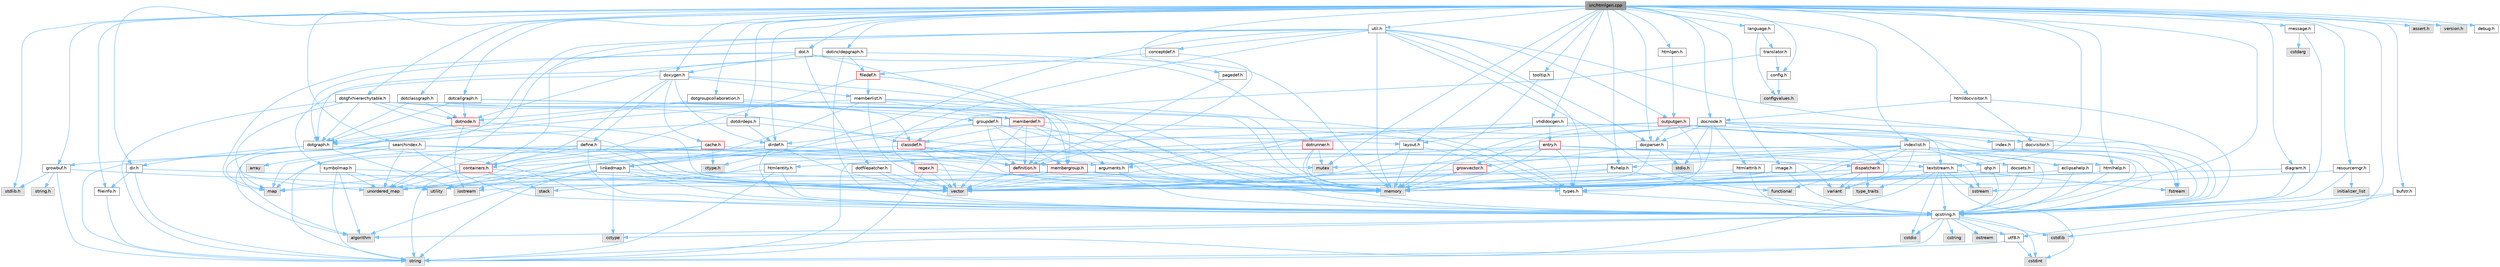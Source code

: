 digraph "src/htmlgen.cpp"
{
 // INTERACTIVE_SVG=YES
 // LATEX_PDF_SIZE
  bgcolor="transparent";
  edge [fontname=Helvetica,fontsize=10,labelfontname=Helvetica,labelfontsize=10];
  node [fontname=Helvetica,fontsize=10,shape=box,height=0.2,width=0.4];
  Node1 [label="src/htmlgen.cpp",height=0.2,width=0.4,color="gray40", fillcolor="grey60", style="filled", fontcolor="black",tooltip=" "];
  Node1 -> Node2 [color="steelblue1",style="solid"];
  Node2 [label="stdlib.h",height=0.2,width=0.4,color="grey60", fillcolor="#E0E0E0", style="filled",tooltip=" "];
  Node1 -> Node3 [color="steelblue1",style="solid"];
  Node3 [label="assert.h",height=0.2,width=0.4,color="grey60", fillcolor="#E0E0E0", style="filled",tooltip=" "];
  Node1 -> Node4 [color="steelblue1",style="solid"];
  Node4 [label="mutex",height=0.2,width=0.4,color="grey60", fillcolor="#E0E0E0", style="filled",tooltip=" "];
  Node1 -> Node5 [color="steelblue1",style="solid"];
  Node5 [label="sstream",height=0.2,width=0.4,color="grey60", fillcolor="#E0E0E0", style="filled",tooltip=" "];
  Node1 -> Node6 [color="steelblue1",style="solid"];
  Node6 [label="message.h",height=0.2,width=0.4,color="grey40", fillcolor="white", style="filled",URL="$d2/d0d/message_8h.html",tooltip=" "];
  Node6 -> Node7 [color="steelblue1",style="solid"];
  Node7 [label="cstdarg",height=0.2,width=0.4,color="grey60", fillcolor="#E0E0E0", style="filled",tooltip=" "];
  Node6 -> Node8 [color="steelblue1",style="solid"];
  Node8 [label="qcstring.h",height=0.2,width=0.4,color="grey40", fillcolor="white", style="filled",URL="$d7/d5c/qcstring_8h.html",tooltip=" "];
  Node8 -> Node9 [color="steelblue1",style="solid"];
  Node9 [label="string",height=0.2,width=0.4,color="grey60", fillcolor="#E0E0E0", style="filled",tooltip=" "];
  Node8 -> Node10 [color="steelblue1",style="solid"];
  Node10 [label="algorithm",height=0.2,width=0.4,color="grey60", fillcolor="#E0E0E0", style="filled",tooltip=" "];
  Node8 -> Node11 [color="steelblue1",style="solid"];
  Node11 [label="cctype",height=0.2,width=0.4,color="grey60", fillcolor="#E0E0E0", style="filled",tooltip=" "];
  Node8 -> Node12 [color="steelblue1",style="solid"];
  Node12 [label="cstring",height=0.2,width=0.4,color="grey60", fillcolor="#E0E0E0", style="filled",tooltip=" "];
  Node8 -> Node13 [color="steelblue1",style="solid"];
  Node13 [label="cstdio",height=0.2,width=0.4,color="grey60", fillcolor="#E0E0E0", style="filled",tooltip=" "];
  Node8 -> Node14 [color="steelblue1",style="solid"];
  Node14 [label="cstdlib",height=0.2,width=0.4,color="grey60", fillcolor="#E0E0E0", style="filled",tooltip=" "];
  Node8 -> Node15 [color="steelblue1",style="solid"];
  Node15 [label="cstdint",height=0.2,width=0.4,color="grey60", fillcolor="#E0E0E0", style="filled",tooltip=" "];
  Node8 -> Node16 [color="steelblue1",style="solid"];
  Node16 [label="ostream",height=0.2,width=0.4,color="grey60", fillcolor="#E0E0E0", style="filled",tooltip=" "];
  Node8 -> Node17 [color="steelblue1",style="solid"];
  Node17 [label="utf8.h",height=0.2,width=0.4,color="grey40", fillcolor="white", style="filled",URL="$db/d7c/utf8_8h.html",tooltip="Various UTF8 related helper functions."];
  Node17 -> Node15 [color="steelblue1",style="solid"];
  Node17 -> Node9 [color="steelblue1",style="solid"];
  Node1 -> Node18 [color="steelblue1",style="solid"];
  Node18 [label="htmlgen.h",height=0.2,width=0.4,color="grey40", fillcolor="white", style="filled",URL="$d8/d56/htmlgen_8h.html",tooltip=" "];
  Node18 -> Node19 [color="steelblue1",style="solid"];
  Node19 [label="outputgen.h",height=0.2,width=0.4,color="red", fillcolor="#FFF0F0", style="filled",URL="$df/d06/outputgen_8h.html",tooltip=" "];
  Node19 -> Node20 [color="steelblue1",style="solid"];
  Node20 [label="memory",height=0.2,width=0.4,color="grey60", fillcolor="#E0E0E0", style="filled",tooltip=" "];
  Node19 -> Node21 [color="steelblue1",style="solid"];
  Node21 [label="stack",height=0.2,width=0.4,color="grey60", fillcolor="#E0E0E0", style="filled",tooltip=" "];
  Node19 -> Node22 [color="steelblue1",style="solid"];
  Node22 [label="iostream",height=0.2,width=0.4,color="grey60", fillcolor="#E0E0E0", style="filled",tooltip=" "];
  Node19 -> Node23 [color="steelblue1",style="solid"];
  Node23 [label="fstream",height=0.2,width=0.4,color="grey60", fillcolor="#E0E0E0", style="filled",tooltip=" "];
  Node19 -> Node24 [color="steelblue1",style="solid"];
  Node24 [label="types.h",height=0.2,width=0.4,color="grey40", fillcolor="white", style="filled",URL="$d9/d49/types_8h.html",tooltip="This file contains a number of basic enums and types."];
  Node24 -> Node8 [color="steelblue1",style="solid"];
  Node19 -> Node25 [color="steelblue1",style="solid"];
  Node25 [label="index.h",height=0.2,width=0.4,color="grey40", fillcolor="white", style="filled",URL="$d1/db5/index_8h.html",tooltip=" "];
  Node25 -> Node8 [color="steelblue1",style="solid"];
  Node19 -> Node30 [color="steelblue1",style="solid"];
  Node30 [label="textstream.h",height=0.2,width=0.4,color="grey40", fillcolor="white", style="filled",URL="$d4/d7d/textstream_8h.html",tooltip=" "];
  Node30 -> Node9 [color="steelblue1",style="solid"];
  Node30 -> Node22 [color="steelblue1",style="solid"];
  Node30 -> Node5 [color="steelblue1",style="solid"];
  Node30 -> Node15 [color="steelblue1",style="solid"];
  Node30 -> Node13 [color="steelblue1",style="solid"];
  Node30 -> Node23 [color="steelblue1",style="solid"];
  Node30 -> Node31 [color="steelblue1",style="solid"];
  Node31 [label="type_traits",height=0.2,width=0.4,color="grey60", fillcolor="#E0E0E0", style="filled",tooltip=" "];
  Node30 -> Node8 [color="steelblue1",style="solid"];
  Node19 -> Node32 [color="steelblue1",style="solid"];
  Node32 [label="docparser.h",height=0.2,width=0.4,color="grey40", fillcolor="white", style="filled",URL="$de/d9c/docparser_8h.html",tooltip=" "];
  Node32 -> Node33 [color="steelblue1",style="solid"];
  Node33 [label="stdio.h",height=0.2,width=0.4,color="grey60", fillcolor="#E0E0E0", style="filled",tooltip=" "];
  Node32 -> Node20 [color="steelblue1",style="solid"];
  Node32 -> Node8 [color="steelblue1",style="solid"];
  Node32 -> Node34 [color="steelblue1",style="solid"];
  Node34 [label="growvector.h",height=0.2,width=0.4,color="red", fillcolor="#FFF0F0", style="filled",URL="$d7/d50/growvector_8h.html",tooltip=" "];
  Node34 -> Node29 [color="steelblue1",style="solid"];
  Node29 [label="vector",height=0.2,width=0.4,color="grey60", fillcolor="#E0E0E0", style="filled",tooltip=" "];
  Node34 -> Node20 [color="steelblue1",style="solid"];
  Node1 -> Node36 [color="steelblue1",style="solid"];
  Node36 [label="config.h",height=0.2,width=0.4,color="grey40", fillcolor="white", style="filled",URL="$db/d16/config_8h.html",tooltip=" "];
  Node36 -> Node37 [color="steelblue1",style="solid"];
  Node37 [label="configvalues.h",height=0.2,width=0.4,color="grey60", fillcolor="#E0E0E0", style="filled",tooltip=" "];
  Node1 -> Node38 [color="steelblue1",style="solid"];
  Node38 [label="util.h",height=0.2,width=0.4,color="grey40", fillcolor="white", style="filled",URL="$d8/d3c/util_8h.html",tooltip="A bunch of utility functions."];
  Node38 -> Node20 [color="steelblue1",style="solid"];
  Node38 -> Node27 [color="steelblue1",style="solid"];
  Node27 [label="unordered_map",height=0.2,width=0.4,color="grey60", fillcolor="#E0E0E0", style="filled",tooltip=" "];
  Node38 -> Node10 [color="steelblue1",style="solid"];
  Node38 -> Node39 [color="steelblue1",style="solid"];
  Node39 [label="functional",height=0.2,width=0.4,color="grey60", fillcolor="#E0E0E0", style="filled",tooltip=" "];
  Node38 -> Node23 [color="steelblue1",style="solid"];
  Node38 -> Node40 [color="steelblue1",style="solid"];
  Node40 [label="ctype.h",height=0.2,width=0.4,color="grey60", fillcolor="#E0E0E0", style="filled",tooltip=" "];
  Node38 -> Node24 [color="steelblue1",style="solid"];
  Node38 -> Node32 [color="steelblue1",style="solid"];
  Node38 -> Node41 [color="steelblue1",style="solid"];
  Node41 [label="containers.h",height=0.2,width=0.4,color="red", fillcolor="#FFF0F0", style="filled",URL="$d5/d75/containers_8h.html",tooltip=" "];
  Node41 -> Node29 [color="steelblue1",style="solid"];
  Node41 -> Node9 [color="steelblue1",style="solid"];
  Node41 -> Node43 [color="steelblue1",style="solid"];
  Node43 [label="map",height=0.2,width=0.4,color="grey60", fillcolor="#E0E0E0", style="filled",tooltip=" "];
  Node41 -> Node27 [color="steelblue1",style="solid"];
  Node41 -> Node21 [color="steelblue1",style="solid"];
  Node38 -> Node19 [color="steelblue1",style="solid"];
  Node38 -> Node45 [color="steelblue1",style="solid"];
  Node45 [label="regex.h",height=0.2,width=0.4,color="red", fillcolor="#FFF0F0", style="filled",URL="$d1/d21/regex_8h.html",tooltip=" "];
  Node45 -> Node20 [color="steelblue1",style="solid"];
  Node45 -> Node9 [color="steelblue1",style="solid"];
  Node45 -> Node29 [color="steelblue1",style="solid"];
  Node38 -> Node46 [color="steelblue1",style="solid"];
  Node46 [label="conceptdef.h",height=0.2,width=0.4,color="grey40", fillcolor="white", style="filled",URL="$da/df1/conceptdef_8h.html",tooltip=" "];
  Node46 -> Node47 [color="steelblue1",style="solid"];
  Node47 [label="definition.h",height=0.2,width=0.4,color="red", fillcolor="#FFF0F0", style="filled",URL="$df/da1/definition_8h.html",tooltip=" "];
  Node47 -> Node29 [color="steelblue1",style="solid"];
  Node47 -> Node24 [color="steelblue1",style="solid"];
  Node46 -> Node49 [color="steelblue1",style="solid"];
  Node49 [label="filedef.h",height=0.2,width=0.4,color="red", fillcolor="#FFF0F0", style="filled",URL="$d4/d3a/filedef_8h.html",tooltip=" "];
  Node49 -> Node47 [color="steelblue1",style="solid"];
  Node49 -> Node50 [color="steelblue1",style="solid"];
  Node50 [label="memberlist.h",height=0.2,width=0.4,color="grey40", fillcolor="white", style="filled",URL="$dd/d78/memberlist_8h.html",tooltip=" "];
  Node50 -> Node29 [color="steelblue1",style="solid"];
  Node50 -> Node10 [color="steelblue1",style="solid"];
  Node50 -> Node51 [color="steelblue1",style="solid"];
  Node51 [label="memberdef.h",height=0.2,width=0.4,color="red", fillcolor="#FFF0F0", style="filled",URL="$d4/d46/memberdef_8h.html",tooltip=" "];
  Node51 -> Node29 [color="steelblue1",style="solid"];
  Node51 -> Node20 [color="steelblue1",style="solid"];
  Node51 -> Node24 [color="steelblue1",style="solid"];
  Node51 -> Node47 [color="steelblue1",style="solid"];
  Node51 -> Node53 [color="steelblue1",style="solid"];
  Node53 [label="arguments.h",height=0.2,width=0.4,color="grey40", fillcolor="white", style="filled",URL="$df/d9b/arguments_8h.html",tooltip=" "];
  Node53 -> Node29 [color="steelblue1",style="solid"];
  Node53 -> Node8 [color="steelblue1",style="solid"];
  Node51 -> Node54 [color="steelblue1",style="solid"];
  Node54 [label="classdef.h",height=0.2,width=0.4,color="red", fillcolor="#FFF0F0", style="filled",URL="$d1/da6/classdef_8h.html",tooltip=" "];
  Node54 -> Node29 [color="steelblue1",style="solid"];
  Node54 -> Node41 [color="steelblue1",style="solid"];
  Node54 -> Node47 [color="steelblue1",style="solid"];
  Node54 -> Node53 [color="steelblue1",style="solid"];
  Node54 -> Node55 [color="steelblue1",style="solid"];
  Node55 [label="membergroup.h",height=0.2,width=0.4,color="red", fillcolor="#FFF0F0", style="filled",URL="$d9/d11/membergroup_8h.html",tooltip=" "];
  Node55 -> Node29 [color="steelblue1",style="solid"];
  Node55 -> Node43 [color="steelblue1",style="solid"];
  Node55 -> Node20 [color="steelblue1",style="solid"];
  Node55 -> Node24 [color="steelblue1",style="solid"];
  Node50 -> Node28 [color="steelblue1",style="solid"];
  Node28 [label="linkedmap.h",height=0.2,width=0.4,color="grey40", fillcolor="white", style="filled",URL="$da/de1/linkedmap_8h.html",tooltip=" "];
  Node28 -> Node27 [color="steelblue1",style="solid"];
  Node28 -> Node29 [color="steelblue1",style="solid"];
  Node28 -> Node20 [color="steelblue1",style="solid"];
  Node28 -> Node9 [color="steelblue1",style="solid"];
  Node28 -> Node10 [color="steelblue1",style="solid"];
  Node28 -> Node11 [color="steelblue1",style="solid"];
  Node28 -> Node8 [color="steelblue1",style="solid"];
  Node50 -> Node24 [color="steelblue1",style="solid"];
  Node50 -> Node55 [color="steelblue1",style="solid"];
  Node49 -> Node41 [color="steelblue1",style="solid"];
  Node1 -> Node56 [color="steelblue1",style="solid"];
  Node56 [label="doxygen.h",height=0.2,width=0.4,color="grey40", fillcolor="white", style="filled",URL="$d1/da1/doxygen_8h.html",tooltip=" "];
  Node56 -> Node41 [color="steelblue1",style="solid"];
  Node56 -> Node55 [color="steelblue1",style="solid"];
  Node56 -> Node57 [color="steelblue1",style="solid"];
  Node57 [label="dirdef.h",height=0.2,width=0.4,color="grey40", fillcolor="white", style="filled",URL="$d6/d15/dirdef_8h.html",tooltip=" "];
  Node57 -> Node29 [color="steelblue1",style="solid"];
  Node57 -> Node43 [color="steelblue1",style="solid"];
  Node57 -> Node8 [color="steelblue1",style="solid"];
  Node57 -> Node28 [color="steelblue1",style="solid"];
  Node57 -> Node47 [color="steelblue1",style="solid"];
  Node56 -> Node50 [color="steelblue1",style="solid"];
  Node56 -> Node58 [color="steelblue1",style="solid"];
  Node58 [label="define.h",height=0.2,width=0.4,color="grey40", fillcolor="white", style="filled",URL="$df/d67/define_8h.html",tooltip=" "];
  Node58 -> Node29 [color="steelblue1",style="solid"];
  Node58 -> Node20 [color="steelblue1",style="solid"];
  Node58 -> Node9 [color="steelblue1",style="solid"];
  Node58 -> Node27 [color="steelblue1",style="solid"];
  Node58 -> Node8 [color="steelblue1",style="solid"];
  Node58 -> Node41 [color="steelblue1",style="solid"];
  Node56 -> Node59 [color="steelblue1",style="solid"];
  Node59 [label="cache.h",height=0.2,width=0.4,color="red", fillcolor="#FFF0F0", style="filled",URL="$d3/d26/cache_8h.html",tooltip=" "];
  Node59 -> Node27 [color="steelblue1",style="solid"];
  Node59 -> Node4 [color="steelblue1",style="solid"];
  Node59 -> Node61 [color="steelblue1",style="solid"];
  Node61 [label="utility",height=0.2,width=0.4,color="grey60", fillcolor="#E0E0E0", style="filled",tooltip=" "];
  Node59 -> Node40 [color="steelblue1",style="solid"];
  Node56 -> Node62 [color="steelblue1",style="solid"];
  Node62 [label="symbolmap.h",height=0.2,width=0.4,color="grey40", fillcolor="white", style="filled",URL="$d7/ddd/symbolmap_8h.html",tooltip=" "];
  Node62 -> Node10 [color="steelblue1",style="solid"];
  Node62 -> Node27 [color="steelblue1",style="solid"];
  Node62 -> Node29 [color="steelblue1",style="solid"];
  Node62 -> Node9 [color="steelblue1",style="solid"];
  Node62 -> Node61 [color="steelblue1",style="solid"];
  Node1 -> Node63 [color="steelblue1",style="solid"];
  Node63 [label="diagram.h",height=0.2,width=0.4,color="grey40", fillcolor="white", style="filled",URL="$d9/d1b/diagram_8h.html",tooltip=" "];
  Node63 -> Node20 [color="steelblue1",style="solid"];
  Node63 -> Node8 [color="steelblue1",style="solid"];
  Node1 -> Node64 [color="steelblue1",style="solid"];
  Node64 [label="version.h",height=0.2,width=0.4,color="grey60", fillcolor="#E0E0E0", style="filled",tooltip=" "];
  Node1 -> Node65 [color="steelblue1",style="solid"];
  Node65 [label="dot.h",height=0.2,width=0.4,color="grey40", fillcolor="white", style="filled",URL="$d6/d4a/dot_8h.html",tooltip=" "];
  Node65 -> Node43 [color="steelblue1",style="solid"];
  Node65 -> Node8 [color="steelblue1",style="solid"];
  Node65 -> Node66 [color="steelblue1",style="solid"];
  Node66 [label="dotgraph.h",height=0.2,width=0.4,color="grey40", fillcolor="white", style="filled",URL="$d0/daa/dotgraph_8h.html",tooltip=" "];
  Node66 -> Node22 [color="steelblue1",style="solid"];
  Node66 -> Node43 [color="steelblue1",style="solid"];
  Node66 -> Node8 [color="steelblue1",style="solid"];
  Node66 -> Node67 [color="steelblue1",style="solid"];
  Node67 [label="dir.h",height=0.2,width=0.4,color="grey40", fillcolor="white", style="filled",URL="$df/d9c/dir_8h.html",tooltip=" "];
  Node67 -> Node9 [color="steelblue1",style="solid"];
  Node67 -> Node20 [color="steelblue1",style="solid"];
  Node67 -> Node68 [color="steelblue1",style="solid"];
  Node68 [label="fileinfo.h",height=0.2,width=0.4,color="grey40", fillcolor="white", style="filled",URL="$df/d45/fileinfo_8h.html",tooltip=" "];
  Node68 -> Node9 [color="steelblue1",style="solid"];
  Node65 -> Node69 [color="steelblue1",style="solid"];
  Node69 [label="dotfilepatcher.h",height=0.2,width=0.4,color="grey40", fillcolor="white", style="filled",URL="$d3/d38/dotfilepatcher_8h.html",tooltip=" "];
  Node69 -> Node29 [color="steelblue1",style="solid"];
  Node69 -> Node8 [color="steelblue1",style="solid"];
  Node65 -> Node70 [color="steelblue1",style="solid"];
  Node70 [label="dotrunner.h",height=0.2,width=0.4,color="red", fillcolor="#FFF0F0", style="filled",URL="$d2/dd1/dotrunner_8h.html",tooltip=" "];
  Node70 -> Node9 [color="steelblue1",style="solid"];
  Node70 -> Node4 [color="steelblue1",style="solid"];
  Node70 -> Node20 [color="steelblue1",style="solid"];
  Node70 -> Node8 [color="steelblue1",style="solid"];
  Node65 -> Node56 [color="steelblue1",style="solid"];
  Node1 -> Node74 [color="steelblue1",style="solid"];
  Node74 [label="dotcallgraph.h",height=0.2,width=0.4,color="grey40", fillcolor="white", style="filled",URL="$dc/dcf/dotcallgraph_8h.html",tooltip=" "];
  Node74 -> Node20 [color="steelblue1",style="solid"];
  Node74 -> Node75 [color="steelblue1",style="solid"];
  Node75 [label="dotnode.h",height=0.2,width=0.4,color="red", fillcolor="#FFF0F0", style="filled",URL="$d8/d3b/dotnode_8h.html",tooltip=" "];
  Node75 -> Node29 [color="steelblue1",style="solid"];
  Node75 -> Node43 [color="steelblue1",style="solid"];
  Node75 -> Node22 [color="steelblue1",style="solid"];
  Node75 -> Node66 [color="steelblue1",style="solid"];
  Node74 -> Node66 [color="steelblue1",style="solid"];
  Node74 -> Node51 [color="steelblue1",style="solid"];
  Node1 -> Node77 [color="steelblue1",style="solid"];
  Node77 [label="dotclassgraph.h",height=0.2,width=0.4,color="grey40", fillcolor="white", style="filled",URL="$d5/d04/dotclassgraph_8h.html",tooltip=" "];
  Node77 -> Node20 [color="steelblue1",style="solid"];
  Node77 -> Node54 [color="steelblue1",style="solid"];
  Node77 -> Node75 [color="steelblue1",style="solid"];
  Node77 -> Node66 [color="steelblue1",style="solid"];
  Node1 -> Node78 [color="steelblue1",style="solid"];
  Node78 [label="dotdirdeps.h",height=0.2,width=0.4,color="grey40", fillcolor="white", style="filled",URL="$d3/dcf/dotdirdeps_8h.html",tooltip=" "];
  Node78 -> Node20 [color="steelblue1",style="solid"];
  Node78 -> Node66 [color="steelblue1",style="solid"];
  Node78 -> Node57 [color="steelblue1",style="solid"];
  Node1 -> Node79 [color="steelblue1",style="solid"];
  Node79 [label="dotgfxhierarchytable.h",height=0.2,width=0.4,color="grey40", fillcolor="white", style="filled",URL="$d2/de7/dotgfxhierarchytable_8h.html",tooltip=" "];
  Node79 -> Node20 [color="steelblue1",style="solid"];
  Node79 -> Node9 [color="steelblue1",style="solid"];
  Node79 -> Node27 [color="steelblue1",style="solid"];
  Node79 -> Node29 [color="steelblue1",style="solid"];
  Node79 -> Node54 [color="steelblue1",style="solid"];
  Node79 -> Node66 [color="steelblue1",style="solid"];
  Node79 -> Node75 [color="steelblue1",style="solid"];
  Node1 -> Node80 [color="steelblue1",style="solid"];
  Node80 [label="dotgroupcollaboration.h",height=0.2,width=0.4,color="grey40", fillcolor="white", style="filled",URL="$d7/d99/dotgroupcollaboration_8h.html",tooltip=" "];
  Node80 -> Node20 [color="steelblue1",style="solid"];
  Node80 -> Node75 [color="steelblue1",style="solid"];
  Node80 -> Node66 [color="steelblue1",style="solid"];
  Node80 -> Node81 [color="steelblue1",style="solid"];
  Node81 [label="groupdef.h",height=0.2,width=0.4,color="grey40", fillcolor="white", style="filled",URL="$d1/de6/groupdef_8h.html",tooltip=" "];
  Node81 -> Node20 [color="steelblue1",style="solid"];
  Node81 -> Node47 [color="steelblue1",style="solid"];
  Node81 -> Node57 [color="steelblue1",style="solid"];
  Node81 -> Node82 [color="steelblue1",style="solid"];
  Node82 [label="layout.h",height=0.2,width=0.4,color="grey40", fillcolor="white", style="filled",URL="$db/d51/layout_8h.html",tooltip=" "];
  Node82 -> Node20 [color="steelblue1",style="solid"];
  Node82 -> Node29 [color="steelblue1",style="solid"];
  Node82 -> Node24 [color="steelblue1",style="solid"];
  Node81 -> Node55 [color="steelblue1",style="solid"];
  Node81 -> Node28 [color="steelblue1",style="solid"];
  Node1 -> Node83 [color="steelblue1",style="solid"];
  Node83 [label="dotincldepgraph.h",height=0.2,width=0.4,color="grey40", fillcolor="white", style="filled",URL="$dd/d8c/dotincldepgraph_8h.html",tooltip=" "];
  Node83 -> Node20 [color="steelblue1",style="solid"];
  Node83 -> Node8 [color="steelblue1",style="solid"];
  Node83 -> Node49 [color="steelblue1",style="solid"];
  Node83 -> Node75 [color="steelblue1",style="solid"];
  Node83 -> Node66 [color="steelblue1",style="solid"];
  Node1 -> Node84 [color="steelblue1",style="solid"];
  Node84 [label="language.h",height=0.2,width=0.4,color="grey40", fillcolor="white", style="filled",URL="$d8/dce/language_8h.html",tooltip=" "];
  Node84 -> Node85 [color="steelblue1",style="solid"];
  Node85 [label="translator.h",height=0.2,width=0.4,color="grey40", fillcolor="white", style="filled",URL="$d9/df1/translator_8h.html",tooltip=" "];
  Node85 -> Node54 [color="steelblue1",style="solid"];
  Node85 -> Node36 [color="steelblue1",style="solid"];
  Node84 -> Node37 [color="steelblue1",style="solid"];
  Node1 -> Node86 [color="steelblue1",style="solid"];
  Node86 [label="htmlhelp.h",height=0.2,width=0.4,color="grey40", fillcolor="white", style="filled",URL="$d8/dc3/htmlhelp_8h.html",tooltip=" "];
  Node86 -> Node20 [color="steelblue1",style="solid"];
  Node86 -> Node8 [color="steelblue1",style="solid"];
  Node1 -> Node32 [color="steelblue1",style="solid"];
  Node1 -> Node87 [color="steelblue1",style="solid"];
  Node87 [label="docnode.h",height=0.2,width=0.4,color="grey40", fillcolor="white", style="filled",URL="$de/d2b/docnode_8h.html",tooltip=" "];
  Node87 -> Node33 [color="steelblue1",style="solid"];
  Node87 -> Node29 [color="steelblue1",style="solid"];
  Node87 -> Node20 [color="steelblue1",style="solid"];
  Node87 -> Node88 [color="steelblue1",style="solid"];
  Node88 [label="variant",height=0.2,width=0.4,color="grey60", fillcolor="#E0E0E0", style="filled",tooltip=" "];
  Node87 -> Node8 [color="steelblue1",style="solid"];
  Node87 -> Node89 [color="steelblue1",style="solid"];
  Node89 [label="docvisitor.h",height=0.2,width=0.4,color="grey40", fillcolor="white", style="filled",URL="$d2/d3c/docvisitor_8h.html",tooltip=" "];
  Node89 -> Node20 [color="steelblue1",style="solid"];
  Node89 -> Node8 [color="steelblue1",style="solid"];
  Node87 -> Node32 [color="steelblue1",style="solid"];
  Node87 -> Node90 [color="steelblue1",style="solid"];
  Node90 [label="htmlattrib.h",height=0.2,width=0.4,color="grey40", fillcolor="white", style="filled",URL="$d0/d73/htmlattrib_8h.html",tooltip=" "];
  Node90 -> Node29 [color="steelblue1",style="solid"];
  Node90 -> Node8 [color="steelblue1",style="solid"];
  Node87 -> Node91 [color="steelblue1",style="solid"];
  Node91 [label="htmlentity.h",height=0.2,width=0.4,color="grey40", fillcolor="white", style="filled",URL="$db/dc6/htmlentity_8h.html",tooltip=" "];
  Node91 -> Node27 [color="steelblue1",style="solid"];
  Node91 -> Node9 [color="steelblue1",style="solid"];
  Node91 -> Node8 [color="steelblue1",style="solid"];
  Node87 -> Node34 [color="steelblue1",style="solid"];
  Node1 -> Node92 [color="steelblue1",style="solid"];
  Node92 [label="htmldocvisitor.h",height=0.2,width=0.4,color="grey40", fillcolor="white", style="filled",URL="$d0/d71/htmldocvisitor_8h.html",tooltip=" "];
  Node92 -> Node89 [color="steelblue1",style="solid"];
  Node92 -> Node87 [color="steelblue1",style="solid"];
  Node92 -> Node8 [color="steelblue1",style="solid"];
  Node1 -> Node93 [color="steelblue1",style="solid"];
  Node93 [label="searchindex.h",height=0.2,width=0.4,color="grey40", fillcolor="white", style="filled",URL="$de/d07/searchindex_8h.html",tooltip="Web server based search engine."];
  Node93 -> Node20 [color="steelblue1",style="solid"];
  Node93 -> Node29 [color="steelblue1",style="solid"];
  Node93 -> Node43 [color="steelblue1",style="solid"];
  Node93 -> Node27 [color="steelblue1",style="solid"];
  Node93 -> Node9 [color="steelblue1",style="solid"];
  Node93 -> Node94 [color="steelblue1",style="solid"];
  Node94 [label="array",height=0.2,width=0.4,color="grey60", fillcolor="#E0E0E0", style="filled",tooltip=" "];
  Node93 -> Node88 [color="steelblue1",style="solid"];
  Node93 -> Node8 [color="steelblue1",style="solid"];
  Node93 -> Node95 [color="steelblue1",style="solid"];
  Node95 [label="growbuf.h",height=0.2,width=0.4,color="grey40", fillcolor="white", style="filled",URL="$dd/d72/growbuf_8h.html",tooltip=" "];
  Node95 -> Node61 [color="steelblue1",style="solid"];
  Node95 -> Node2 [color="steelblue1",style="solid"];
  Node95 -> Node96 [color="steelblue1",style="solid"];
  Node96 [label="string.h",height=0.2,width=0.4,color="grey60", fillcolor="#E0E0E0", style="filled",tooltip=" "];
  Node95 -> Node9 [color="steelblue1",style="solid"];
  Node93 -> Node97 [color="steelblue1",style="solid"];
  Node97 [label="dispatcher.h",height=0.2,width=0.4,color="red", fillcolor="#FFF0F0", style="filled",URL="$da/d73/dispatcher_8h.html",tooltip=" "];
  Node97 -> Node61 [color="steelblue1",style="solid"];
  Node97 -> Node39 [color="steelblue1",style="solid"];
  Node97 -> Node88 [color="steelblue1",style="solid"];
  Node97 -> Node31 [color="steelblue1",style="solid"];
  Node1 -> Node99 [color="steelblue1",style="solid"];
  Node99 [label="pagedef.h",height=0.2,width=0.4,color="grey40", fillcolor="white", style="filled",URL="$dd/d66/pagedef_8h.html",tooltip=" "];
  Node99 -> Node47 [color="steelblue1",style="solid"];
  Node1 -> Node100 [color="steelblue1",style="solid"];
  Node100 [label="debug.h",height=0.2,width=0.4,color="grey40", fillcolor="white", style="filled",URL="$db/d16/debug_8h.html",tooltip=" "];
  Node1 -> Node57 [color="steelblue1",style="solid"];
  Node1 -> Node101 [color="steelblue1",style="solid"];
  Node101 [label="vhdldocgen.h",height=0.2,width=0.4,color="grey40", fillcolor="white", style="filled",URL="$dd/dec/vhdldocgen_8h.html",tooltip=" "];
  Node101 -> Node8 [color="steelblue1",style="solid"];
  Node101 -> Node82 [color="steelblue1",style="solid"];
  Node101 -> Node53 [color="steelblue1",style="solid"];
  Node101 -> Node102 [color="steelblue1",style="solid"];
  Node102 [label="entry.h",height=0.2,width=0.4,color="red", fillcolor="#FFF0F0", style="filled",URL="$d1/dc6/entry_8h.html",tooltip=" "];
  Node102 -> Node29 [color="steelblue1",style="solid"];
  Node102 -> Node20 [color="steelblue1",style="solid"];
  Node102 -> Node5 [color="steelblue1",style="solid"];
  Node102 -> Node24 [color="steelblue1",style="solid"];
  Node102 -> Node53 [color="steelblue1",style="solid"];
  Node102 -> Node30 [color="steelblue1",style="solid"];
  Node1 -> Node82 [color="steelblue1",style="solid"];
  Node1 -> Node103 [color="steelblue1",style="solid"];
  Node103 [label="image.h",height=0.2,width=0.4,color="grey40", fillcolor="white", style="filled",URL="$d5/db2/image_8h.html",tooltip=" "];
  Node103 -> Node29 [color="steelblue1",style="solid"];
  Node103 -> Node24 [color="steelblue1",style="solid"];
  Node103 -> Node8 [color="steelblue1",style="solid"];
  Node1 -> Node104 [color="steelblue1",style="solid"];
  Node104 [label="ftvhelp.h",height=0.2,width=0.4,color="grey40", fillcolor="white", style="filled",URL="$d2/d4a/ftvhelp_8h.html",tooltip=" "];
  Node104 -> Node20 [color="steelblue1",style="solid"];
  Node104 -> Node29 [color="steelblue1",style="solid"];
  Node104 -> Node8 [color="steelblue1",style="solid"];
  Node1 -> Node105 [color="steelblue1",style="solid"];
  Node105 [label="bufstr.h",height=0.2,width=0.4,color="grey40", fillcolor="white", style="filled",URL="$d4/de5/bufstr_8h.html",tooltip=" "];
  Node105 -> Node14 [color="steelblue1",style="solid"];
  Node105 -> Node8 [color="steelblue1",style="solid"];
  Node1 -> Node106 [color="steelblue1",style="solid"];
  Node106 [label="resourcemgr.h",height=0.2,width=0.4,color="grey40", fillcolor="white", style="filled",URL="$d6/d07/resourcemgr_8h.html",tooltip=" "];
  Node106 -> Node20 [color="steelblue1",style="solid"];
  Node106 -> Node107 [color="steelblue1",style="solid"];
  Node107 [label="initializer_list",height=0.2,width=0.4,color="grey60", fillcolor="#E0E0E0", style="filled",tooltip=" "];
  Node106 -> Node8 [color="steelblue1",style="solid"];
  Node1 -> Node108 [color="steelblue1",style="solid"];
  Node108 [label="tooltip.h",height=0.2,width=0.4,color="grey40", fillcolor="white", style="filled",URL="$db/d83/tooltip_8h.html",tooltip=" "];
  Node108 -> Node20 [color="steelblue1",style="solid"];
  Node1 -> Node95 [color="steelblue1",style="solid"];
  Node1 -> Node68 [color="steelblue1",style="solid"];
  Node1 -> Node67 [color="steelblue1",style="solid"];
  Node1 -> Node17 [color="steelblue1",style="solid"];
  Node1 -> Node30 [color="steelblue1",style="solid"];
  Node1 -> Node109 [color="steelblue1",style="solid"];
  Node109 [label="indexlist.h",height=0.2,width=0.4,color="grey40", fillcolor="white", style="filled",URL="$d5/d61/indexlist_8h.html",tooltip=" "];
  Node109 -> Node61 [color="steelblue1",style="solid"];
  Node109 -> Node29 [color="steelblue1",style="solid"];
  Node109 -> Node20 [color="steelblue1",style="solid"];
  Node109 -> Node4 [color="steelblue1",style="solid"];
  Node109 -> Node88 [color="steelblue1",style="solid"];
  Node109 -> Node8 [color="steelblue1",style="solid"];
  Node109 -> Node97 [color="steelblue1",style="solid"];
  Node109 -> Node110 [color="steelblue1",style="solid"];
  Node110 [label="docsets.h",height=0.2,width=0.4,color="grey40", fillcolor="white", style="filled",URL="$d1/db2/docsets_8h.html",tooltip=" "];
  Node110 -> Node20 [color="steelblue1",style="solid"];
  Node110 -> Node8 [color="steelblue1",style="solid"];
  Node109 -> Node111 [color="steelblue1",style="solid"];
  Node111 [label="eclipsehelp.h",height=0.2,width=0.4,color="grey40", fillcolor="white", style="filled",URL="$db/d9e/eclipsehelp_8h.html",tooltip=" "];
  Node111 -> Node20 [color="steelblue1",style="solid"];
  Node111 -> Node8 [color="steelblue1",style="solid"];
  Node109 -> Node104 [color="steelblue1",style="solid"];
  Node109 -> Node86 [color="steelblue1",style="solid"];
  Node109 -> Node112 [color="steelblue1",style="solid"];
  Node112 [label="qhp.h",height=0.2,width=0.4,color="grey40", fillcolor="white", style="filled",URL="$dc/d20/qhp_8h.html",tooltip=" "];
  Node112 -> Node20 [color="steelblue1",style="solid"];
  Node112 -> Node8 [color="steelblue1",style="solid"];
}
